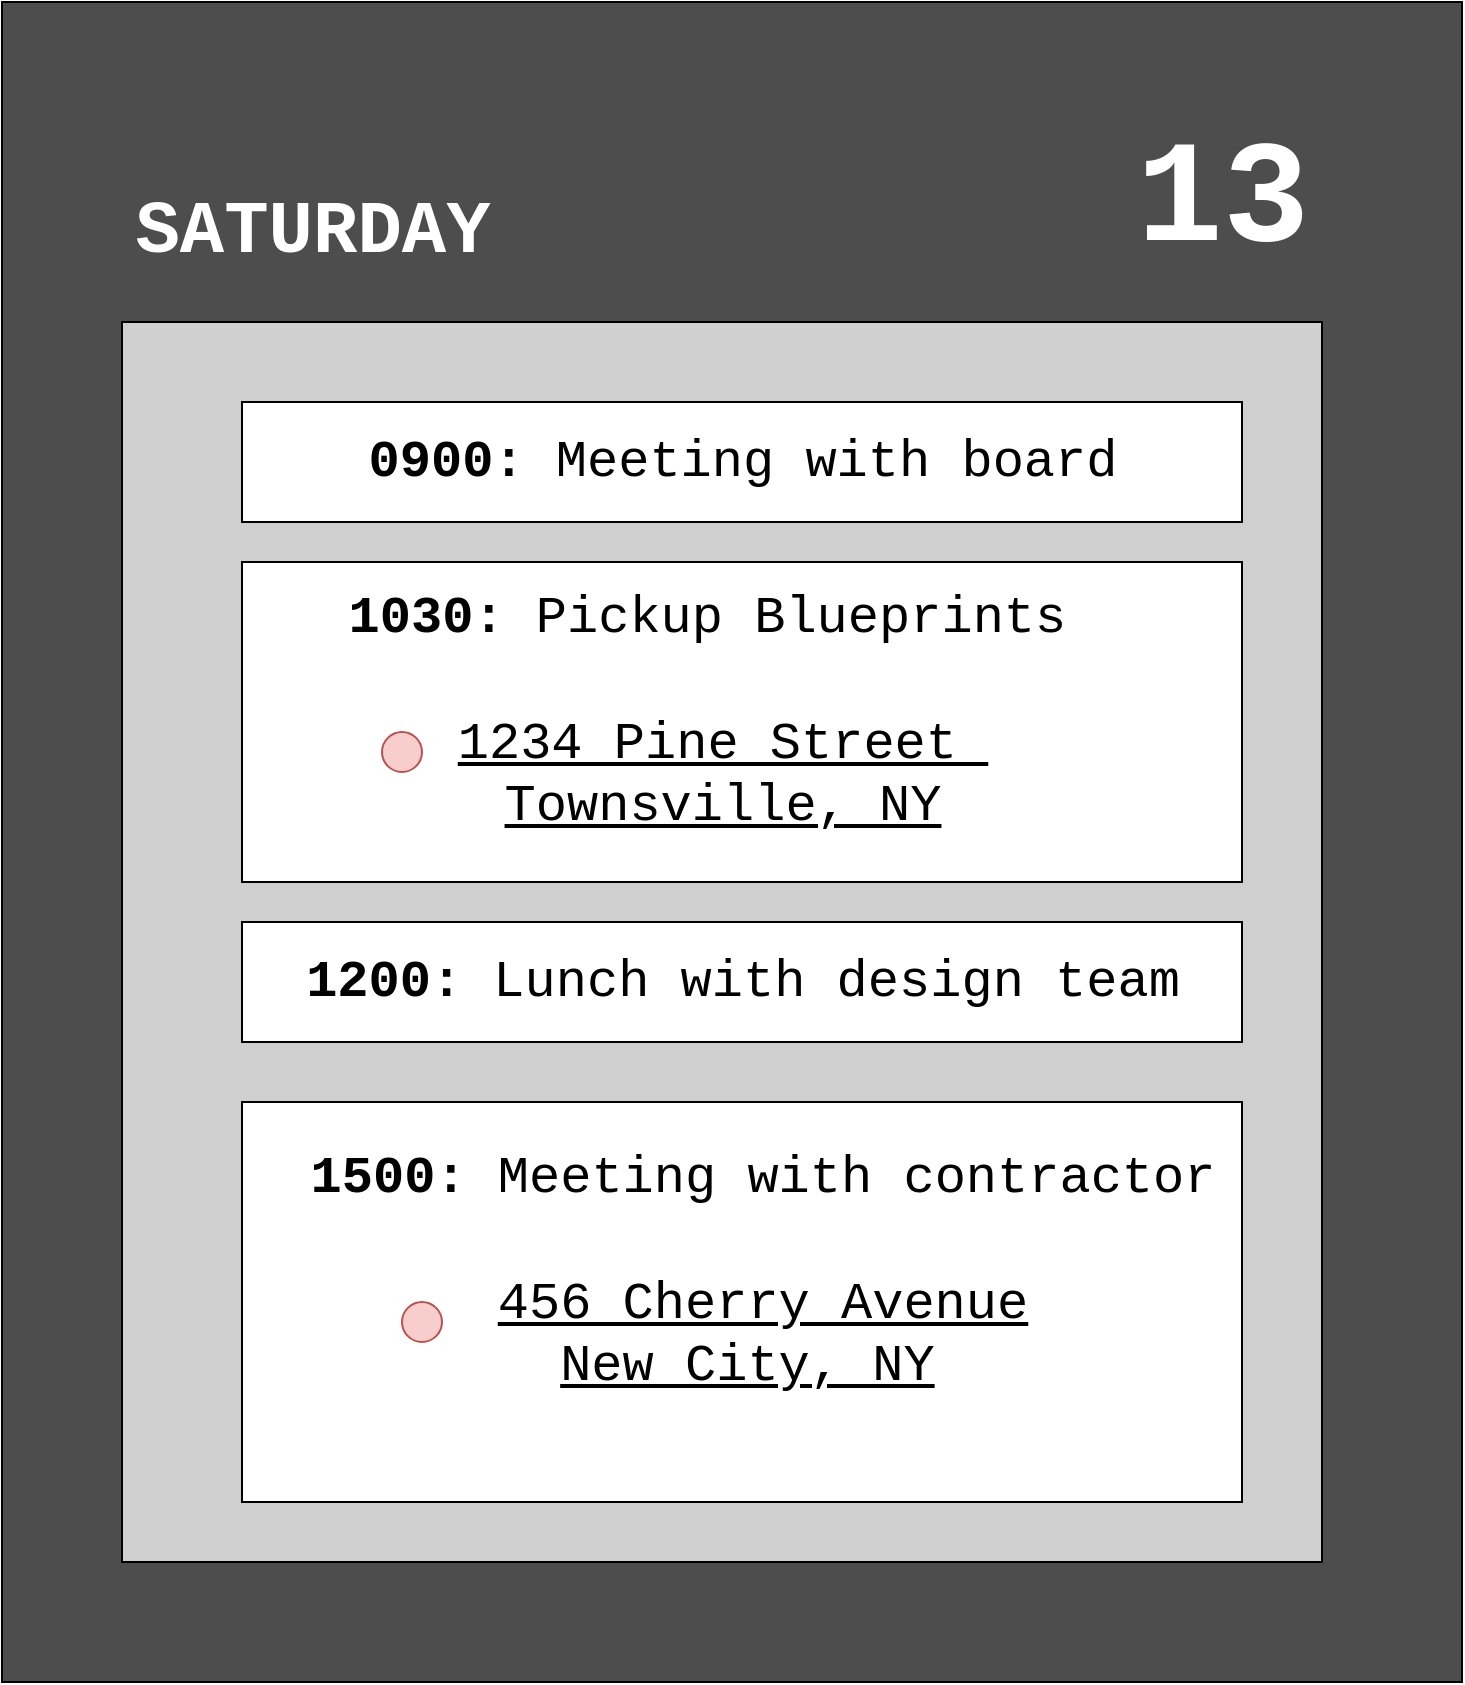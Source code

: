 <mxfile version="13.6.2" type="device"><diagram id="qibHhBRvmw0J45xOcfvo" name="Page-1"><mxGraphModel dx="1422" dy="1672" grid="1" gridSize="10" guides="1" tooltips="1" connect="1" arrows="1" fold="1" page="1" pageScale="1" pageWidth="1100" pageHeight="850" math="0" shadow="0"><root><mxCell id="0"/><mxCell id="1" parent="0"/><mxCell id="78I6wlUVZiJGRUTmInsg-1" value="" style="rounded=0;whiteSpace=wrap;html=1;fillColor=#4d4d4d;" parent="1" vertex="1"><mxGeometry x="150" y="-800" width="730" height="840" as="geometry"/></mxCell><mxCell id="78I6wlUVZiJGRUTmInsg-2" value="&lt;font style=&quot;font-size: 72px&quot; face=&quot;Courier New&quot; color=&quot;#ffffff&quot;&gt;&lt;b&gt;13&lt;/b&gt;&lt;/font&gt;" style="text;html=1;resizable=0;autosize=1;align=center;verticalAlign=middle;points=[];fillColor=none;strokeColor=none;rounded=0;" parent="1" vertex="1"><mxGeometry x="710" y="-715" width="100" height="30" as="geometry"/></mxCell><mxCell id="78I6wlUVZiJGRUTmInsg-4" value="" style="rounded=0;whiteSpace=wrap;html=1;fillColor=#CFCFCF;" parent="1" vertex="1"><mxGeometry x="210" y="-640" width="600" height="620" as="geometry"/></mxCell><mxCell id="78I6wlUVZiJGRUTmInsg-6" value="&lt;font face=&quot;Courier New&quot; style=&quot;font-size: 37px&quot; color=&quot;#ffffff&quot;&gt;&lt;b&gt;SATURDAY&lt;/b&gt;&lt;/font&gt;" style="text;html=1;resizable=0;autosize=1;align=center;verticalAlign=middle;points=[];rounded=0;" parent="1" vertex="1"><mxGeometry x="210" y="-700" width="190" height="30" as="geometry"/></mxCell><mxCell id="78I6wlUVZiJGRUTmInsg-7" value="" style="rounded=0;whiteSpace=wrap;html=1;" parent="1" vertex="1"><mxGeometry x="270" y="-600" width="500" height="60" as="geometry"/></mxCell><mxCell id="78I6wlUVZiJGRUTmInsg-8" value="" style="rounded=0;whiteSpace=wrap;html=1;" parent="1" vertex="1"><mxGeometry x="270" y="-250" width="500" height="200" as="geometry"/></mxCell><mxCell id="78I6wlUVZiJGRUTmInsg-9" value="" style="rounded=0;whiteSpace=wrap;html=1;" parent="1" vertex="1"><mxGeometry x="270" y="-340" width="500" height="60" as="geometry"/></mxCell><mxCell id="78I6wlUVZiJGRUTmInsg-10" value="" style="rounded=0;whiteSpace=wrap;html=1;" parent="1" vertex="1"><mxGeometry x="270" y="-520" width="500" height="160" as="geometry"/></mxCell><mxCell id="78I6wlUVZiJGRUTmInsg-11" value="&lt;font face=&quot;Courier New&quot; style=&quot;font-size: 26px&quot;&gt;&lt;b&gt;0900:&lt;/b&gt; Meeting with board&lt;/font&gt;" style="text;html=1;resizable=0;autosize=1;align=center;verticalAlign=middle;points=[];fillColor=none;strokeColor=none;rounded=0;" parent="1" vertex="1"><mxGeometry x="325" y="-580" width="390" height="20" as="geometry"/></mxCell><mxCell id="78I6wlUVZiJGRUTmInsg-12" value="&lt;font face=&quot;Courier New&quot; style=&quot;font-size: 26px&quot;&gt;&lt;b&gt;1030:&lt;/b&gt; Pickup Blueprints&amp;nbsp;&lt;br&gt;&lt;br&gt;&lt;u&gt;1234 Pine Street&amp;nbsp;&lt;br&gt;Townsville, NY&lt;/u&gt;&lt;br&gt;&lt;/font&gt;" style="text;html=1;resizable=0;autosize=1;align=center;verticalAlign=middle;points=[];fillColor=none;strokeColor=none;rounded=0;" parent="1" vertex="1"><mxGeometry x="315" y="-480" width="390" height="70" as="geometry"/></mxCell><mxCell id="78I6wlUVZiJGRUTmInsg-13" value="&lt;font face=&quot;Courier New&quot; style=&quot;font-size: 26px&quot;&gt;&lt;b&gt;1200:&lt;/b&gt; Lunch with design team&lt;/font&gt;" style="text;html=1;resizable=0;autosize=1;align=center;verticalAlign=middle;points=[];fillColor=none;strokeColor=none;rounded=0;" parent="1" vertex="1"><mxGeometry x="295" y="-320" width="450" height="20" as="geometry"/></mxCell><mxCell id="78I6wlUVZiJGRUTmInsg-14" value="&lt;font face=&quot;Courier New&quot; style=&quot;font-size: 26px&quot;&gt;&lt;b&gt;1500:&lt;/b&gt; Meeting with contractor&lt;br&gt;&lt;br&gt;&lt;u&gt;456 Cherry Avenue&lt;br&gt;New City, NY&lt;/u&gt;&amp;nbsp;&lt;/font&gt;" style="text;html=1;resizable=0;autosize=1;align=center;verticalAlign=middle;points=[];fillColor=none;strokeColor=none;rounded=0;" parent="1" vertex="1"><mxGeometry x="295" y="-200" width="470" height="70" as="geometry"/></mxCell><mxCell id="78I6wlUVZiJGRUTmInsg-15" value="" style="ellipse;whiteSpace=wrap;html=1;aspect=fixed;fillColor=#f8cecc;strokeColor=#b85450;" parent="1" vertex="1"><mxGeometry x="340" y="-435" width="20" height="20" as="geometry"/></mxCell><mxCell id="78I6wlUVZiJGRUTmInsg-16" value="" style="ellipse;whiteSpace=wrap;html=1;aspect=fixed;fillColor=#f8cecc;strokeColor=#b85450;" parent="1" vertex="1"><mxGeometry x="350" y="-150" width="20" height="20" as="geometry"/></mxCell></root></mxGraphModel></diagram></mxfile>